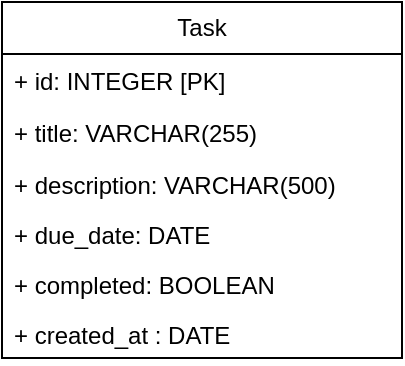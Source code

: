 <mxfile version="21.7.2" type="github">
  <diagram id="C5RBs43oDa-KdzZeNtuy" name="Page-1">
    <mxGraphModel dx="819" dy="426" grid="1" gridSize="10" guides="1" tooltips="1" connect="1" arrows="1" fold="1" page="1" pageScale="1" pageWidth="827" pageHeight="1169" math="0" shadow="0">
      <root>
        <mxCell id="WIyWlLk6GJQsqaUBKTNV-0" />
        <mxCell id="WIyWlLk6GJQsqaUBKTNV-1" parent="WIyWlLk6GJQsqaUBKTNV-0" />
        <mxCell id="HyxGoNP-OFhHudwcCGm2-5" value="Task" style="swimlane;fontStyle=0;childLayout=stackLayout;horizontal=1;startSize=26;fillColor=none;horizontalStack=0;resizeParent=1;resizeParentMax=0;resizeLast=0;collapsible=1;marginBottom=0;whiteSpace=wrap;html=1;" vertex="1" parent="WIyWlLk6GJQsqaUBKTNV-1">
          <mxGeometry x="320" y="220" width="200" height="178" as="geometry" />
        </mxCell>
        <mxCell id="HyxGoNP-OFhHudwcCGm2-6" value="+ id: INTEGER [PK]" style="text;strokeColor=none;fillColor=none;align=left;verticalAlign=top;spacingLeft=4;spacingRight=4;overflow=hidden;rotatable=0;points=[[0,0.5],[1,0.5]];portConstraint=eastwest;whiteSpace=wrap;html=1;" vertex="1" parent="HyxGoNP-OFhHudwcCGm2-5">
          <mxGeometry y="26" width="200" height="26" as="geometry" />
        </mxCell>
        <mxCell id="HyxGoNP-OFhHudwcCGm2-7" value="+ title: VARCHAR(255)" style="text;strokeColor=none;fillColor=none;align=left;verticalAlign=top;spacingLeft=4;spacingRight=4;overflow=hidden;rotatable=0;points=[[0,0.5],[1,0.5]];portConstraint=eastwest;whiteSpace=wrap;html=1;" vertex="1" parent="HyxGoNP-OFhHudwcCGm2-5">
          <mxGeometry y="52" width="200" height="26" as="geometry" />
        </mxCell>
        <mxCell id="HyxGoNP-OFhHudwcCGm2-8" value="+ description: VARCHAR(500)" style="text;strokeColor=none;fillColor=none;align=left;verticalAlign=top;spacingLeft=4;spacingRight=4;overflow=hidden;rotatable=0;points=[[0,0.5],[1,0.5]];portConstraint=eastwest;whiteSpace=wrap;html=1;" vertex="1" parent="HyxGoNP-OFhHudwcCGm2-5">
          <mxGeometry y="78" width="200" height="25" as="geometry" />
        </mxCell>
        <mxCell id="HyxGoNP-OFhHudwcCGm2-12" value="+ due_date: DATE" style="text;strokeColor=none;fillColor=none;align=left;verticalAlign=top;spacingLeft=4;spacingRight=4;overflow=hidden;rotatable=0;points=[[0,0.5],[1,0.5]];portConstraint=eastwest;whiteSpace=wrap;html=1;" vertex="1" parent="HyxGoNP-OFhHudwcCGm2-5">
          <mxGeometry y="103" width="200" height="25" as="geometry" />
        </mxCell>
        <mxCell id="HyxGoNP-OFhHudwcCGm2-13" value="+ completed: BOOLEAN" style="text;strokeColor=none;fillColor=none;align=left;verticalAlign=top;spacingLeft=4;spacingRight=4;overflow=hidden;rotatable=0;points=[[0,0.5],[1,0.5]];portConstraint=eastwest;whiteSpace=wrap;html=1;" vertex="1" parent="HyxGoNP-OFhHudwcCGm2-5">
          <mxGeometry y="128" width="200" height="25" as="geometry" />
        </mxCell>
        <mxCell id="HyxGoNP-OFhHudwcCGm2-14" value="+ created_at : DATE" style="text;strokeColor=none;fillColor=none;align=left;verticalAlign=top;spacingLeft=4;spacingRight=4;overflow=hidden;rotatable=0;points=[[0,0.5],[1,0.5]];portConstraint=eastwest;whiteSpace=wrap;html=1;" vertex="1" parent="HyxGoNP-OFhHudwcCGm2-5">
          <mxGeometry y="153" width="200" height="25" as="geometry" />
        </mxCell>
      </root>
    </mxGraphModel>
  </diagram>
</mxfile>
